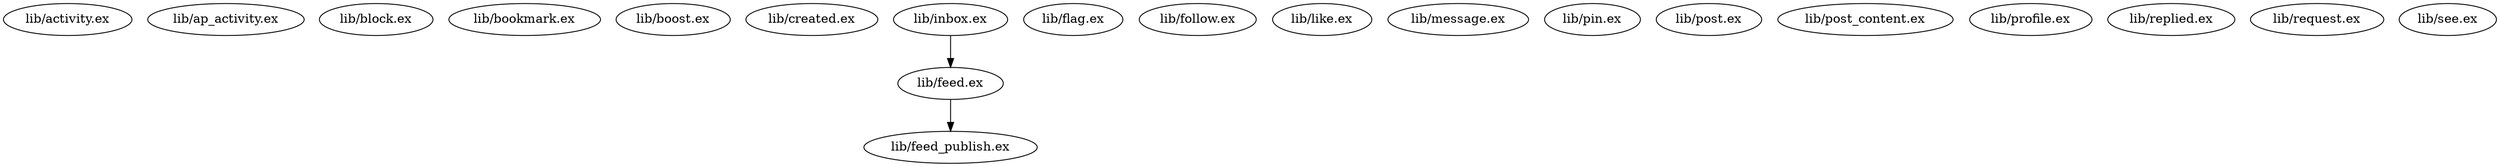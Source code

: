 digraph "xref graph" {
  "lib/activity.ex"
  "lib/ap_activity.ex"
  "lib/block.ex"
  "lib/bookmark.ex"
  "lib/boost.ex"
  "lib/created.ex"
  "lib/feed.ex"
  "lib/feed.ex" -> "lib/feed_publish.ex"
  "lib/feed_publish.ex"
  "lib/flag.ex"
  "lib/follow.ex"
  "lib/inbox.ex"
  "lib/inbox.ex" -> "lib/feed.ex"
  "lib/like.ex"
  "lib/message.ex"
  "lib/pin.ex"
  "lib/post.ex"
  "lib/post_content.ex"
  "lib/profile.ex"
  "lib/replied.ex"
  "lib/request.ex"
  "lib/see.ex"
}
